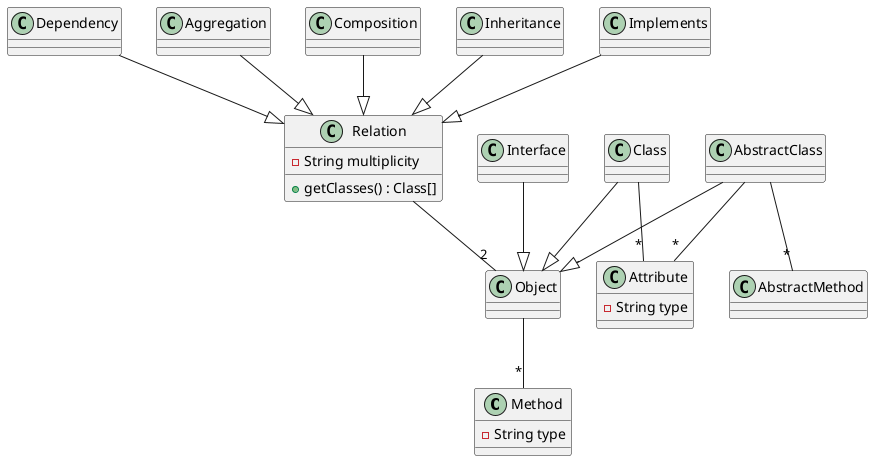 @startuml
  class Method {
    -String type
  }
  class Attribute {
    -String type
  }
  class Relation {
    -String multiplicity
    +getClasses() : Class[]
  }
  Dependency --|> Relation
  Aggregation --|> Relation
  Composition --|> Relation
  Inheritance --|> Relation
  Implements --|> Relation
  Relation -- "2" Object
  Object -- "*" Method
  
  Interface --|> Object

  Class --|> Object
  Class -- "*" Attribute

  AbstractClass --|> Object
  AbstractClass -- "*" Attribute
  AbstractClass -- "*" AbstractMethod

@enduml